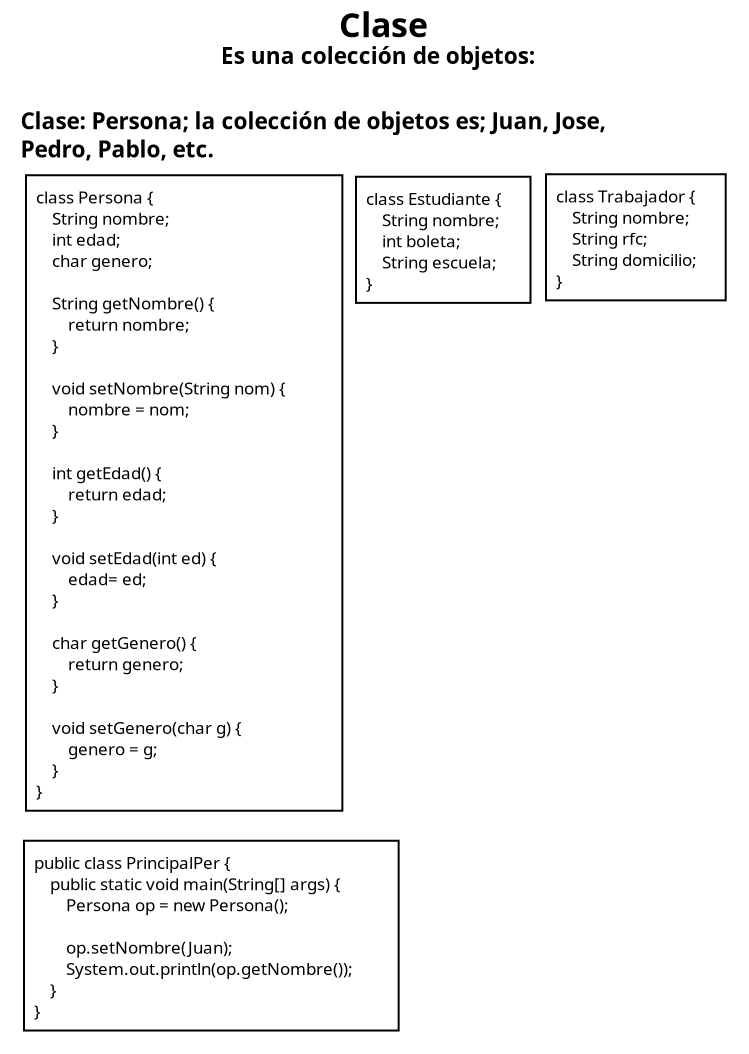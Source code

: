 <?xml version="1.0" encoding="UTF-8"?>
<dia:diagram xmlns:dia="http://www.lysator.liu.se/~alla/dia/">
  <dia:layer name="Fondo" visible="true" connectable="true" active="true">
    <dia:object type="Standard - Text" version="1" id="O0">
      <dia:attribute name="obj_pos">
        <dia:point val="17.15,4.3"/>
      </dia:attribute>
      <dia:attribute name="obj_bb">
        <dia:rectangle val="17.15,2.725;22.28,4.7"/>
      </dia:attribute>
      <dia:attribute name="text">
        <dia:composite type="text">
          <dia:attribute name="string">
            <dia:string>#Clase#</dia:string>
          </dia:attribute>
          <dia:attribute name="font">
            <dia:font family="sans" style="80" name="Helvetica-Bold"/>
          </dia:attribute>
          <dia:attribute name="height">
            <dia:real val="2.119"/>
          </dia:attribute>
          <dia:attribute name="pos">
            <dia:point val="17.15,4.3"/>
          </dia:attribute>
          <dia:attribute name="color">
            <dia:color val="#000000ff"/>
          </dia:attribute>
          <dia:attribute name="alignment">
            <dia:enum val="0"/>
          </dia:attribute>
        </dia:composite>
      </dia:attribute>
      <dia:attribute name="valign">
        <dia:enum val="3"/>
      </dia:attribute>
    </dia:object>
    <dia:object type="Standard - Text" version="1" id="O1">
      <dia:attribute name="obj_pos">
        <dia:point val="11.24,5.635"/>
      </dia:attribute>
      <dia:attribute name="obj_bb">
        <dia:rectangle val="11.24,4.585;29.312,5.902"/>
      </dia:attribute>
      <dia:attribute name="text">
        <dia:composite type="text">
          <dia:attribute name="string">
            <dia:string>#Es una colección de objetos:#</dia:string>
          </dia:attribute>
          <dia:attribute name="font">
            <dia:font family="sans" style="80" name="Helvetica-Bold"/>
          </dia:attribute>
          <dia:attribute name="height">
            <dia:real val="1.414"/>
          </dia:attribute>
          <dia:attribute name="pos">
            <dia:point val="11.24,5.635"/>
          </dia:attribute>
          <dia:attribute name="color">
            <dia:color val="#000000ff"/>
          </dia:attribute>
          <dia:attribute name="alignment">
            <dia:enum val="0"/>
          </dia:attribute>
        </dia:composite>
      </dia:attribute>
      <dia:attribute name="valign">
        <dia:enum val="3"/>
      </dia:attribute>
    </dia:object>
    <dia:object type="Standard - Text" version="1" id="O2">
      <dia:attribute name="obj_pos">
        <dia:point val="1.23,8.895"/>
      </dia:attribute>
      <dia:attribute name="obj_bb">
        <dia:rectangle val="1.23,7.845;35.443,10.576"/>
      </dia:attribute>
      <dia:attribute name="text">
        <dia:composite type="text">
          <dia:attribute name="string">
            <dia:string>#Clase: Persona; la colección de objetos es; Juan, Jose,
Pedro, Pablo, etc.#</dia:string>
          </dia:attribute>
          <dia:attribute name="font">
            <dia:font family="sans" style="80" name="Helvetica-Bold"/>
          </dia:attribute>
          <dia:attribute name="height">
            <dia:real val="1.414"/>
          </dia:attribute>
          <dia:attribute name="pos">
            <dia:point val="1.23,8.895"/>
          </dia:attribute>
          <dia:attribute name="color">
            <dia:color val="#000000ff"/>
          </dia:attribute>
          <dia:attribute name="alignment">
            <dia:enum val="0"/>
          </dia:attribute>
        </dia:composite>
      </dia:attribute>
      <dia:attribute name="valign">
        <dia:enum val="3"/>
      </dia:attribute>
    </dia:object>
    <dia:object type="AADL - Data" version="0" id="O3">
      <dia:attribute name="obj_pos">
        <dia:point val="1.5,11.2"/>
      </dia:attribute>
      <dia:attribute name="obj_bb">
        <dia:rectangle val="0.35,10.05;18.468,44.123"/>
      </dia:attribute>
      <dia:attribute name="elem_corner">
        <dia:point val="1.5,11.2"/>
      </dia:attribute>
      <dia:attribute name="elem_width">
        <dia:real val="15.818"/>
      </dia:attribute>
      <dia:attribute name="elem_height">
        <dia:real val="31.774"/>
      </dia:attribute>
      <dia:attribute name="obj_pos">
        <dia:point val="1.5,11.2"/>
      </dia:attribute>
      <dia:attribute name="obj_bb">
        <dia:rectangle val="0.35,10.05;18.468,44.123"/>
      </dia:attribute>
      <dia:attribute name="meta">
        <dia:composite type="dict"/>
      </dia:attribute>
      <dia:attribute name="elem_corner">
        <dia:point val="1.5,11.2"/>
      </dia:attribute>
      <dia:attribute name="elem_width">
        <dia:real val="15.818"/>
      </dia:attribute>
      <dia:attribute name="elem_height">
        <dia:real val="31.774"/>
      </dia:attribute>
      <dia:attribute name="declaration">
        <dia:string>##</dia:string>
      </dia:attribute>
      <dia:attribute name="line_colour">
        <dia:color val="#000000ff"/>
      </dia:attribute>
      <dia:attribute name="fill_colour">
        <dia:color val="#ffffffff"/>
      </dia:attribute>
      <dia:attribute name="name">
        <dia:composite type="text">
          <dia:attribute name="string">
            <dia:string>#class Persona {
    String nombre;
    int edad;
    char genero;

    String getNombre() {
        return nombre;
    }

    void setNombre(String nom) {
        nombre = nom;
    }

    int getEdad() {
        return edad;
    }

    void setEdad(int ed) {
        edad= ed;
    }

    char getGenero() {
        return genero;
    }

    void setGenero(char g) {
        genero = g;
    }
}#</dia:string>
          </dia:attribute>
          <dia:attribute name="font">
            <dia:font family="sans" style="0" name="Helvetica"/>
          </dia:attribute>
          <dia:attribute name="height">
            <dia:real val="1.061"/>
          </dia:attribute>
          <dia:attribute name="pos">
            <dia:point val="2,12.49"/>
          </dia:attribute>
          <dia:attribute name="color">
            <dia:color val="#000000ff"/>
          </dia:attribute>
          <dia:attribute name="alignment">
            <dia:enum val="0"/>
          </dia:attribute>
        </dia:composite>
      </dia:attribute>
      <dia:attribute name="aadlbox_ports"/>
      <dia:attribute name="aadlbox_connections"/>
    </dia:object>
    <dia:object type="AADL - Data" version="0" id="O4">
      <dia:attribute name="obj_pos">
        <dia:point val="1.4,44.475"/>
      </dia:attribute>
      <dia:attribute name="obj_bb">
        <dia:rectangle val="0.25,43.325;21.282,55.114"/>
      </dia:attribute>
      <dia:attribute name="elem_corner">
        <dia:point val="1.4,44.475"/>
      </dia:attribute>
      <dia:attribute name="elem_width">
        <dia:real val="18.732"/>
      </dia:attribute>
      <dia:attribute name="elem_height">
        <dia:real val="9.489"/>
      </dia:attribute>
      <dia:attribute name="obj_pos">
        <dia:point val="1.4,44.475"/>
      </dia:attribute>
      <dia:attribute name="obj_bb">
        <dia:rectangle val="0.25,43.325;21.282,55.114"/>
      </dia:attribute>
      <dia:attribute name="meta">
        <dia:composite type="dict"/>
      </dia:attribute>
      <dia:attribute name="elem_corner">
        <dia:point val="1.4,44.475"/>
      </dia:attribute>
      <dia:attribute name="elem_width">
        <dia:real val="18.732"/>
      </dia:attribute>
      <dia:attribute name="elem_height">
        <dia:real val="9.489"/>
      </dia:attribute>
      <dia:attribute name="declaration">
        <dia:string>##</dia:string>
      </dia:attribute>
      <dia:attribute name="line_colour">
        <dia:color val="#000000ff"/>
      </dia:attribute>
      <dia:attribute name="fill_colour">
        <dia:color val="#ffffffff"/>
      </dia:attribute>
      <dia:attribute name="name">
        <dia:composite type="text">
          <dia:attribute name="string">
            <dia:string>#public class PrincipalPer {
    public static void main(String[] args) {
        Persona op = new Persona();

        op.setNombre(Juan);
        System.out.println(op.getNombre());
    }
}#</dia:string>
          </dia:attribute>
          <dia:attribute name="font">
            <dia:font family="sans" style="0" name="Helvetica"/>
          </dia:attribute>
          <dia:attribute name="height">
            <dia:real val="1.061"/>
          </dia:attribute>
          <dia:attribute name="pos">
            <dia:point val="1.9,45.765"/>
          </dia:attribute>
          <dia:attribute name="color">
            <dia:color val="#000000ff"/>
          </dia:attribute>
          <dia:attribute name="alignment">
            <dia:enum val="0"/>
          </dia:attribute>
        </dia:composite>
      </dia:attribute>
      <dia:attribute name="aadlbox_ports"/>
      <dia:attribute name="aadlbox_connections"/>
    </dia:object>
    <dia:object type="AADL - Data" version="0" id="O5">
      <dia:attribute name="obj_pos">
        <dia:point val="18,11.275"/>
      </dia:attribute>
      <dia:attribute name="obj_bb">
        <dia:rectangle val="16.85,10.125;27.875,18.731"/>
      </dia:attribute>
      <dia:attribute name="elem_corner">
        <dia:point val="18,11.275"/>
      </dia:attribute>
      <dia:attribute name="elem_width">
        <dia:real val="8.725"/>
      </dia:attribute>
      <dia:attribute name="elem_height">
        <dia:real val="6.306"/>
      </dia:attribute>
      <dia:attribute name="obj_pos">
        <dia:point val="18,11.275"/>
      </dia:attribute>
      <dia:attribute name="obj_bb">
        <dia:rectangle val="16.85,10.125;27.875,18.731"/>
      </dia:attribute>
      <dia:attribute name="meta">
        <dia:composite type="dict"/>
      </dia:attribute>
      <dia:attribute name="elem_corner">
        <dia:point val="18,11.275"/>
      </dia:attribute>
      <dia:attribute name="elem_width">
        <dia:real val="8.725"/>
      </dia:attribute>
      <dia:attribute name="elem_height">
        <dia:real val="6.306"/>
      </dia:attribute>
      <dia:attribute name="declaration">
        <dia:string>##</dia:string>
      </dia:attribute>
      <dia:attribute name="line_colour">
        <dia:color val="#000000ff"/>
      </dia:attribute>
      <dia:attribute name="fill_colour">
        <dia:color val="#ffffffff"/>
      </dia:attribute>
      <dia:attribute name="name">
        <dia:composite type="text">
          <dia:attribute name="string">
            <dia:string>#class Estudiante {
    String nombre;
    int boleta;
    String escuela;
}#</dia:string>
          </dia:attribute>
          <dia:attribute name="font">
            <dia:font family="sans" style="0" name="Helvetica"/>
          </dia:attribute>
          <dia:attribute name="height">
            <dia:real val="1.061"/>
          </dia:attribute>
          <dia:attribute name="pos">
            <dia:point val="18.5,12.565"/>
          </dia:attribute>
          <dia:attribute name="color">
            <dia:color val="#000000ff"/>
          </dia:attribute>
          <dia:attribute name="alignment">
            <dia:enum val="0"/>
          </dia:attribute>
        </dia:composite>
      </dia:attribute>
      <dia:attribute name="aadlbox_ports"/>
      <dia:attribute name="aadlbox_connections"/>
    </dia:object>
    <dia:object type="AADL - Data" version="0" id="O6">
      <dia:attribute name="obj_pos">
        <dia:point val="27.5,11.15"/>
      </dia:attribute>
      <dia:attribute name="obj_bb">
        <dia:rectangle val="26.35,10;37.635,18.606"/>
      </dia:attribute>
      <dia:attribute name="elem_corner">
        <dia:point val="27.5,11.15"/>
      </dia:attribute>
      <dia:attribute name="elem_width">
        <dia:real val="8.985"/>
      </dia:attribute>
      <dia:attribute name="elem_height">
        <dia:real val="6.306"/>
      </dia:attribute>
      <dia:attribute name="obj_pos">
        <dia:point val="27.5,11.15"/>
      </dia:attribute>
      <dia:attribute name="obj_bb">
        <dia:rectangle val="26.35,10;37.635,18.606"/>
      </dia:attribute>
      <dia:attribute name="meta">
        <dia:composite type="dict"/>
      </dia:attribute>
      <dia:attribute name="elem_corner">
        <dia:point val="27.5,11.15"/>
      </dia:attribute>
      <dia:attribute name="elem_width">
        <dia:real val="8.985"/>
      </dia:attribute>
      <dia:attribute name="elem_height">
        <dia:real val="6.306"/>
      </dia:attribute>
      <dia:attribute name="declaration">
        <dia:string>##</dia:string>
      </dia:attribute>
      <dia:attribute name="line_colour">
        <dia:color val="#000000ff"/>
      </dia:attribute>
      <dia:attribute name="fill_colour">
        <dia:color val="#ffffffff"/>
      </dia:attribute>
      <dia:attribute name="name">
        <dia:composite type="text">
          <dia:attribute name="string">
            <dia:string>#class Trabajador {
    String nombre;
    String rfc;
    String domicilio;
}#</dia:string>
          </dia:attribute>
          <dia:attribute name="font">
            <dia:font family="sans" style="0" name="Helvetica"/>
          </dia:attribute>
          <dia:attribute name="height">
            <dia:real val="1.061"/>
          </dia:attribute>
          <dia:attribute name="pos">
            <dia:point val="28,12.44"/>
          </dia:attribute>
          <dia:attribute name="color">
            <dia:color val="#000000ff"/>
          </dia:attribute>
          <dia:attribute name="alignment">
            <dia:enum val="0"/>
          </dia:attribute>
        </dia:composite>
      </dia:attribute>
      <dia:attribute name="aadlbox_ports"/>
      <dia:attribute name="aadlbox_connections"/>
    </dia:object>
  </dia:layer>
</dia:diagram>
